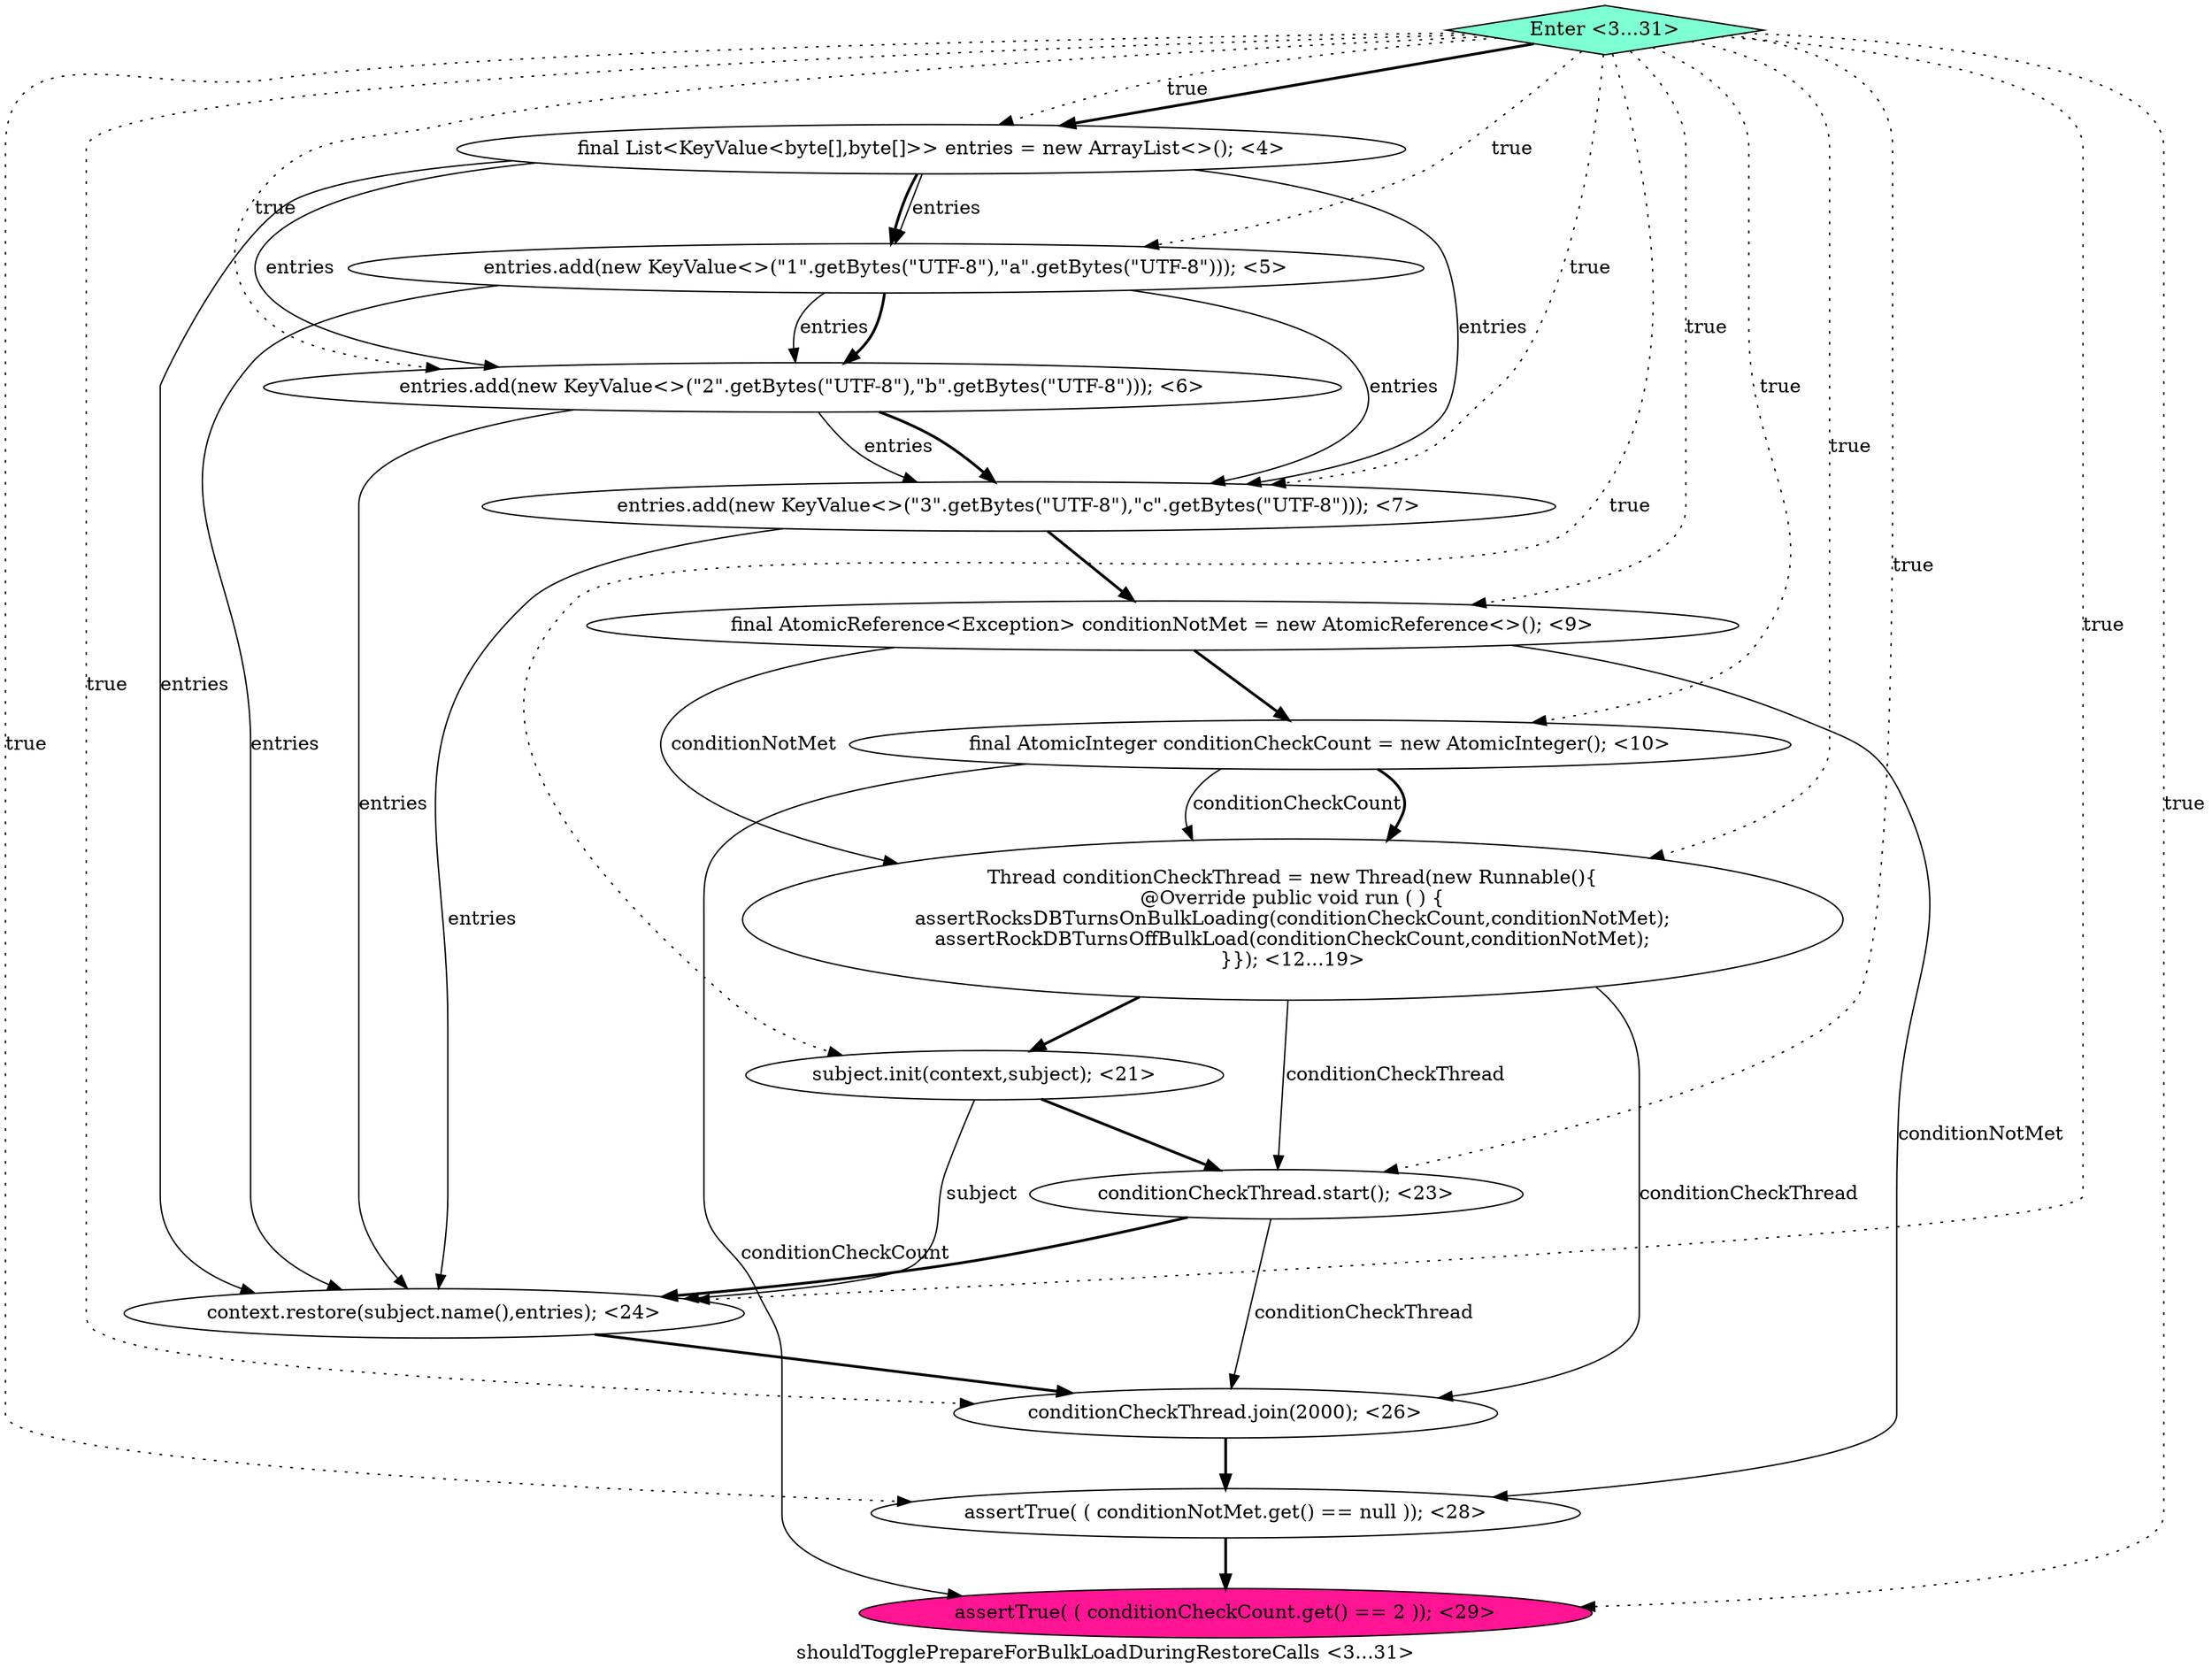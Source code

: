 digraph PDG {
label = "shouldTogglePrepareForBulkLoadDuringRestoreCalls <3...31>";
0.12 [style = filled, label = "assertTrue( ( conditionCheckCount.get() == 2 )); <29>", fillcolor = deeppink, shape = ellipse];
0.6 [style = filled, label = "Thread conditionCheckThread = new Thread(new Runnable(){
@Override public void run ( ) {
assertRocksDBTurnsOnBulkLoading(conditionCheckCount,conditionNotMet);
assertRockDBTurnsOffBulkLoad(conditionCheckCount,conditionNotMet);
}}); <12...19>", fillcolor = white, shape = ellipse];
0.0 [style = filled, label = "final List<KeyValue<byte[],byte[]>> entries = new ArrayList<>(); <4>", fillcolor = white, shape = ellipse];
0.8 [style = filled, label = "conditionCheckThread.start(); <23>", fillcolor = white, shape = ellipse];
0.11 [style = filled, label = "assertTrue( ( conditionNotMet.get() == null )); <28>", fillcolor = white, shape = ellipse];
0.3 [style = filled, label = "entries.add(new KeyValue<>(\"3\".getBytes(\"UTF-8\"),\"c\".getBytes(\"UTF-8\"))); <7>", fillcolor = white, shape = ellipse];
0.9 [style = filled, label = "context.restore(subject.name(),entries); <24>", fillcolor = white, shape = ellipse];
0.5 [style = filled, label = "final AtomicInteger conditionCheckCount = new AtomicInteger(); <10>", fillcolor = white, shape = ellipse];
0.13 [style = filled, label = "Enter <3...31>", fillcolor = aquamarine, shape = diamond];
0.1 [style = filled, label = "entries.add(new KeyValue<>(\"1\".getBytes(\"UTF-8\"),\"a\".getBytes(\"UTF-8\"))); <5>", fillcolor = white, shape = ellipse];
0.7 [style = filled, label = "subject.init(context,subject); <21>", fillcolor = white, shape = ellipse];
0.2 [style = filled, label = "entries.add(new KeyValue<>(\"2\".getBytes(\"UTF-8\"),\"b\".getBytes(\"UTF-8\"))); <6>", fillcolor = white, shape = ellipse];
0.4 [style = filled, label = "final AtomicReference<Exception> conditionNotMet = new AtomicReference<>(); <9>", fillcolor = white, shape = ellipse];
0.10 [style = filled, label = "conditionCheckThread.join(2000); <26>", fillcolor = white, shape = ellipse];
0.0 -> 0.1 [style = solid, label="entries"];
0.0 -> 0.1 [style = bold, label=""];
0.0 -> 0.2 [style = solid, label="entries"];
0.0 -> 0.3 [style = solid, label="entries"];
0.0 -> 0.9 [style = solid, label="entries"];
0.1 -> 0.2 [style = solid, label="entries"];
0.1 -> 0.2 [style = bold, label=""];
0.1 -> 0.3 [style = solid, label="entries"];
0.1 -> 0.9 [style = solid, label="entries"];
0.2 -> 0.3 [style = solid, label="entries"];
0.2 -> 0.3 [style = bold, label=""];
0.2 -> 0.9 [style = solid, label="entries"];
0.3 -> 0.4 [style = bold, label=""];
0.3 -> 0.9 [style = solid, label="entries"];
0.4 -> 0.5 [style = bold, label=""];
0.4 -> 0.6 [style = solid, label="conditionNotMet"];
0.4 -> 0.11 [style = solid, label="conditionNotMet"];
0.5 -> 0.6 [style = solid, label="conditionCheckCount"];
0.5 -> 0.6 [style = bold, label=""];
0.5 -> 0.12 [style = solid, label="conditionCheckCount"];
0.6 -> 0.7 [style = bold, label=""];
0.6 -> 0.8 [style = solid, label="conditionCheckThread"];
0.6 -> 0.10 [style = solid, label="conditionCheckThread"];
0.7 -> 0.8 [style = bold, label=""];
0.7 -> 0.9 [style = solid, label="subject"];
0.8 -> 0.9 [style = bold, label=""];
0.8 -> 0.10 [style = solid, label="conditionCheckThread"];
0.9 -> 0.10 [style = bold, label=""];
0.10 -> 0.11 [style = bold, label=""];
0.11 -> 0.12 [style = bold, label=""];
0.13 -> 0.0 [style = dotted, label="true"];
0.13 -> 0.0 [style = bold, label=""];
0.13 -> 0.1 [style = dotted, label="true"];
0.13 -> 0.2 [style = dotted, label="true"];
0.13 -> 0.3 [style = dotted, label="true"];
0.13 -> 0.4 [style = dotted, label="true"];
0.13 -> 0.5 [style = dotted, label="true"];
0.13 -> 0.6 [style = dotted, label="true"];
0.13 -> 0.7 [style = dotted, label="true"];
0.13 -> 0.8 [style = dotted, label="true"];
0.13 -> 0.9 [style = dotted, label="true"];
0.13 -> 0.10 [style = dotted, label="true"];
0.13 -> 0.11 [style = dotted, label="true"];
0.13 -> 0.12 [style = dotted, label="true"];
}

